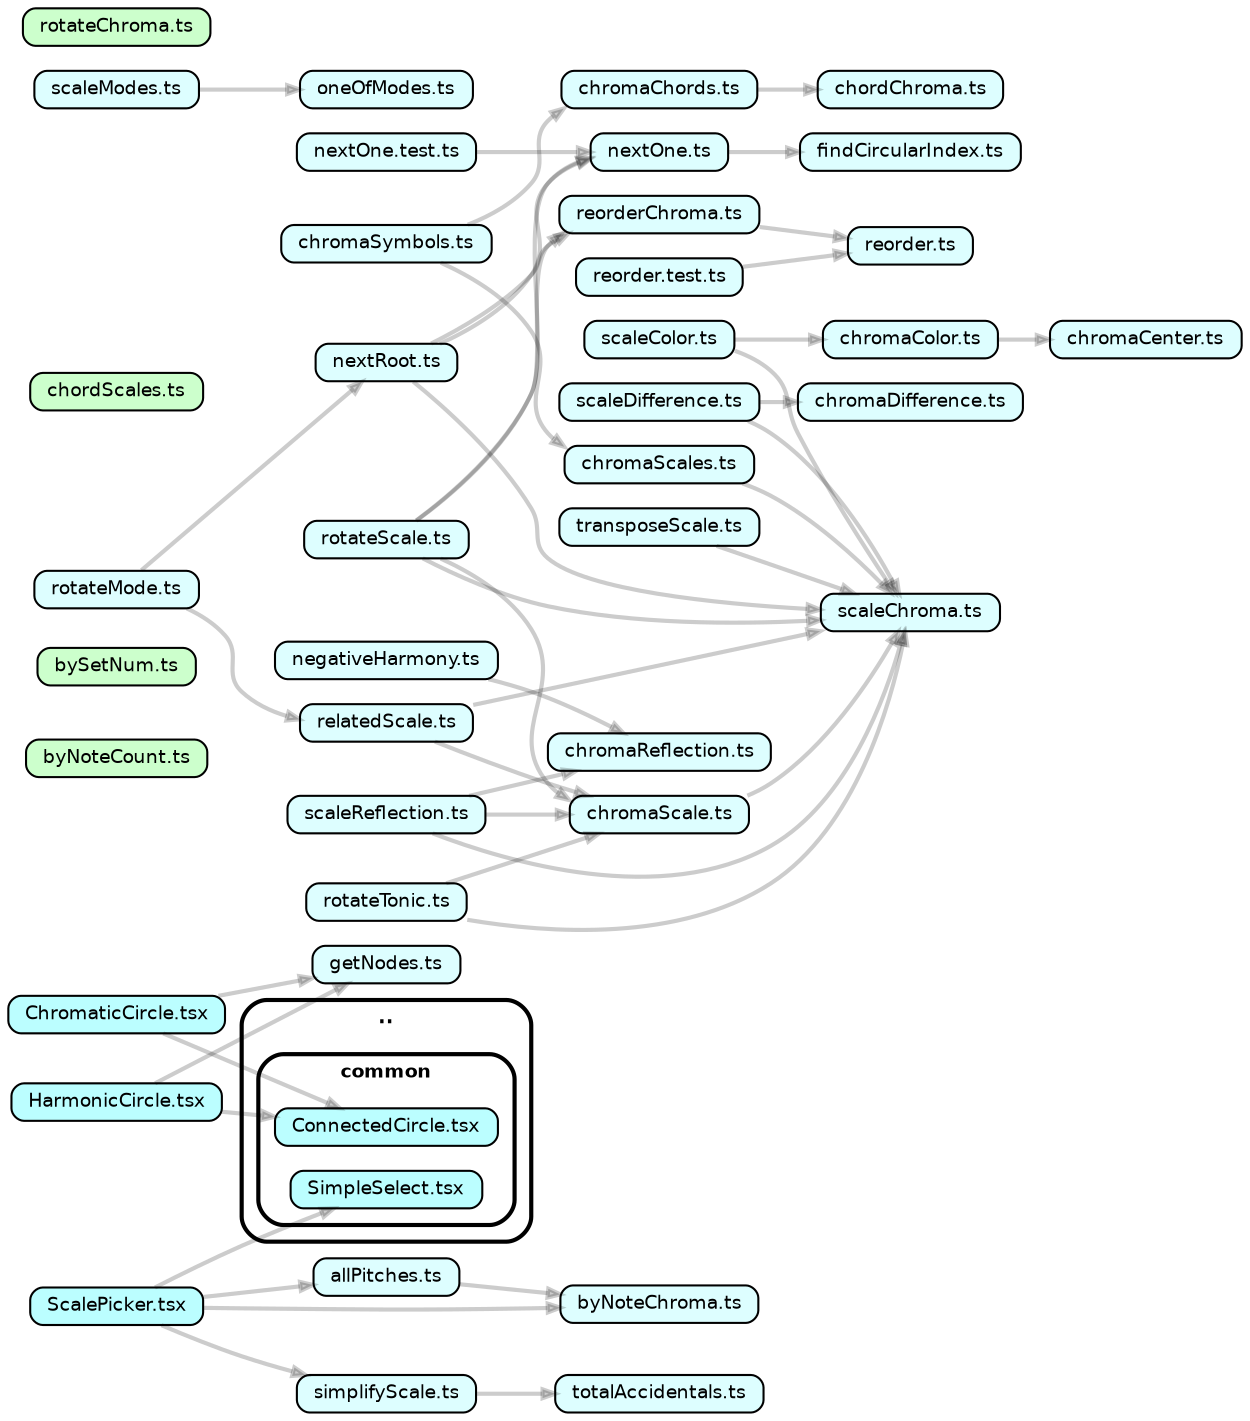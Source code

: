 strict digraph "dependency-cruiser output" {
	graph [bb="0,0,549,641",
		compound=true,
		fillcolor="#ffffff",
		fontname="Helvetica-bold",
		fontsize=9,
		nodesep=0.16,
		ordering=out,
		overlap=false,
		rankdir=LR,
		ranksep=0.18,
		splines=true,
		style="rounded,bold,filled"
	];
	node [color=black,
		fillcolor="#ffffcc",
		fontcolor=black,
		fontname=Helvetica,
		fontsize=9,
		height=0.2,
		label="\N",
		shape=box,
		style="rounded, filled"
	];
	edge [arrowhead=normal,
		arrowsize=0.6,
		color="#00000033",
		fontname=Helvetica,
		fontsize=9,
		penwidth=2.0
	];
	subgraph "cluster_.." {
		graph [bb="104,82,235,198",
			label="..",
			lheight=0.14,
			lp="169.5,189",
			lwidth=0.07
		];
		subgraph "cluster_../common" {
			graph [bb="112,90,227,172",
				label=common,
				lheight=0.14,
				lp="169.5,163",
				lwidth=0.53
			];
			"../common/ConnectedCircle.tsx"	[URL="../common/ConnectedCircle.tsx",
				fillcolor="#bbfeff",
				height=0.25,
				label="ConnectedCircle.tsx",
				pos="169.5,137",
				width=1.375];
			"../common/SimpleSelect.tsx"	[URL="../common/SimpleSelect.tsx",
				fillcolor="#bbfeff",
				height=0.25,
				label="SimpleSelect.tsx",
				pos="169.5,107",
				width=1.1667];
		}
	}
	"ChromaticCircle.tsx"	[URL="ChromaticCircle.tsx",
		fillcolor="#bbfeff",
		height=0.25,
		label="ChromaticCircle.tsx",
		pos="48,149",
		width=1.3333];
	"ChromaticCircle.tsx" -> "../common/ConnectedCircle.tsx"	[pos="e,119.65,141.91 96.23,144.26 101.88,143.69 107.69,143.11 113.44,142.53"];
	"getNodes.ts"	[URL="getNodes.ts",
		fillcolor="#ddfeff",
		height=0.25,
		label="getNodes.ts",
		pos="169.5,215",
		width=0.90278];
	"ChromaticCircle.tsx" -> "getNodes.ts"	[pos="e,152.03,205.9 65.616,158.18 86.752,169.85 123.31,190.04 146.67,202.95"];
	"HarmonicCircle.tsx"	[URL="HarmonicCircle.tsx",
		fillcolor="#bbfeff",
		height=0.25,
		label="HarmonicCircle.tsx",
		pos="48,192",
		width=1.3056];
	"HarmonicCircle.tsx" -> "../common/ConnectedCircle.tsx"	[pos="e,148.74,146.1 68.733,182.92 89.058,173.56 120.82,158.95 143.03,148.72"];
	"HarmonicCircle.tsx" -> "getNodes.ts"	[pos="e,136.84,208.91 95.202,200.89 106.95,203.15 119.44,205.56 130.71,207.73"];
	"ScalePicker.tsx"	[URL="ScalePicker.tsx",
		fillcolor="#bbfeff",
		height=0.25,
		label="ScalePicker.tsx",
		pos="48,51",
		width=1.0972];
	"ScalePicker.tsx" -> "../common/SimpleSelect.tsx"	[pos="e,145.6,97.99 65.173,60.013 76.03,65.943 90.723,73.736 104,80 115.59,85.47 128.6,91.021 139.87,95.656"];
	"allPitches.ts"	[URL="allPitches.ts",
		fillcolor="#ddfeff",
		height=0.25,
		label="allPitches.ts",
		pos="169.5,65",
		width=0.90278];
	"ScalePicker.tsx" -> "allPitches.ts"	[pos="e,136.68,61.272 87.798,55.545 101.51,57.152 116.91,58.955 130.55,60.554"];
	"byNoteChroma.ts"	[URL="byNoteChroma.ts",
		fillcolor="#ddfeff",
		height=0.25,
		label="byNoteChroma.ts",
		pos="292,52",
		width=1.2222];
	"ScalePicker.tsx" -> "byNoteChroma.ts"	[pos="e,247.9,50.305 87.761,50.207 93.213,50.121 98.748,50.048 104,50 162.22,49.471 176.79,48.961 235,50 237.22,50.04 239.49,50.088 241.79,\
50.144"];
	"simplifyScale.ts"	[URL="simplifyScale.ts",
		fillcolor="#ddfeff",
		height=0.25,
		label="simplifyScale.ts",
		pos="169.5,9",
		width=1.1111];
	"ScalePicker.tsx" -> "simplifyScale.ts"	[pos="e,132.74,18.025 68.081,41.891 78.544,37.096 91.829,31.33 104,27 111.33,24.392 119.24,21.917 126.92,19.684"];
	"allPitches.ts" -> "byNoteChroma.ts"	[pos="e,247.77,56.663 202.16,61.584 214.25,60.28 228.35,58.759 241.7,57.319"];
	"totalAccidentals.ts"	[URL="totalAccidentals.ts",
		fillcolor="#ddfeff",
		height=0.25,
		label="totalAccidentals.ts",
		pos="292,9",
		width=1.25];
	"simplifyScale.ts" -> "totalAccidentals.ts"	[pos="e,246.64,9 209.62,9 219.5,9 230.25,9 240.6,9"];
	"byNoteCount.ts"	[URL="byNoteCount.ts",
		fillcolor="#ccffcc",
		height=0.25,
		label="byNoteCount.ts",
		pos="48,226",
		width=1.1111];
	"bySetNum.ts"	[URL="bySetNum.ts",
		fillcolor="#ccffcc",
		height=0.25,
		label="bySetNum.ts",
		pos="48,258",
		width=0.94444];
	"chordChroma.ts"	[URL="chordChroma.ts",
		fillcolor="#ddfeff",
		height=0.25,
		label="chordChroma.ts",
		pos="403,617",
		width=1.1389];
	"chordScales.ts"	[URL="chordScales.ts",
		fillcolor="#ccffcc",
		height=0.25,
		label="chordScales.ts",
		pos="48,469",
		width=1.0694];
	"chromaCenter.ts"	[URL="chromaCenter.ts",
		fillcolor="#ddfeff",
		height=0.25,
		label="chromaCenter.ts",
		pos="507,587",
		width=1.1667];
	"chromaChords.ts"	[URL="chromaChords.ts",
		fillcolor="#ddfeff",
		height=0.25,
		label="chromaChords.ts",
		pos="292,617",
		width=1.1944];
	"chromaChords.ts" -> "chordChroma.ts"	[pos="e,361.76,617 335.14,617 341.84,617 348.8,617 355.59,617"];
	"chromaColor.ts"	[URL="chromaColor.ts",
		fillcolor="#ddfeff",
		height=0.25,
		label="chromaColor.ts",
		pos="403,587",
		width=1.0972];
	"chromaColor.ts" -> "chromaCenter.ts"	[pos="e,464.66,587 442.56,587 447.75,587 453.13,587 458.45,587"];
	"chromaDifference.ts"	[URL="chromaDifference.ts",
		fillcolor="#ddfeff",
		height=0.25,
		label="chromaDifference.ts",
		pos="403,557",
		width=1.3611];
	"chromaReflection.ts"	[URL="chromaReflection.ts",
		fillcolor="#ddfeff",
		height=0.25,
		label="chromaReflection.ts",
		pos="292,497",
		width=1.3611];
	"chromaScale.ts"	[URL="chromaScale.ts",
		fillcolor="#ddfeff",
		height=0.25,
		label="chromaScale.ts",
		pos="292,385",
		width=1.1111];
	"scaleChroma.ts"	[URL="scaleChroma.ts",
		fillcolor="#ddfeff",
		height=0.25,
		label="scaleChroma.ts",
		pos="403,426",
		width=1.1111];
	"chromaScale.ts" -> "scaleChroma.ts"	[pos="e,377.96,416.92 317.42,394.15 324.98,396.98 333.34,400.12 341,403 351.18,406.83 362.32,411.03 372.26,414.77"];
	"chromaScales.ts"	[URL="chromaScales.ts",
		fillcolor="#ddfeff",
		height=0.25,
		label="chromaScales.ts",
		pos="292,527",
		width=1.1667];
	"chromaScales.ts" -> "scaleChroma.ts"	[pos="e,398.05,435.02 330.84,517.82 334.43,516.18 337.89,514.26 341,512 367.04,493.08 386.08,459.59 395.46,440.46"];
	"chromaSymbols.ts"	[URL="chromaSymbols.ts",
		fillcolor="#ddfeff",
		height=0.25,
		label="chromaSymbols.ts",
		pos="169.5,572",
		width=1.2778];
	"chromaSymbols.ts" -> "chromaChords.ts"	[pos="e,252.37,607.98 215.74,577.31 222.65,579.54 229.35,582.66 235,587 240.99,591.6 237.18,597.18 243,602 244.24,603.02 245.54,603.98 \
246.9,604.87"];
	"chromaSymbols.ts" -> "chromaScales.ts"	[pos="e,260.65,536.03 190.93,562.97 205.35,556.74 225.2,548.45 243,542 246.81,540.62 250.81,539.25 254.81,537.93"];
	"findCircularIndex.ts"	[URL="findCircularIndex.ts",
		fillcolor="#ddfeff",
		height=0.25,
		label="findCircularIndex.ts",
		pos="403,329",
		width=1.3194];
	"negativeHarmony.ts"	[URL="negativeHarmony.ts",
		fillcolor="#ddfeff",
		height=0.25,
		label="negativeHarmony.ts",
		pos="169.5,497",
		width=1.3611];
	"negativeHarmony.ts" -> "chromaReflection.ts"	[pos="e,242.67,497 218.82,497 224.59,497 230.51,497 236.36,497"];
	"nextOne.test.ts"	[URL="nextOne.test.ts",
		fillcolor="#ddfeff",
		height=0.25,
		label="nextOne.test.ts",
		pos="169.5,328",
		width=1.0694];
	"nextOne.ts"	[URL="nextOne.ts",
		fillcolor="#ddfeff",
		height=0.25,
		label="nextOne.ts",
		pos="292,329",
		width=0.83333];
	"nextOne.test.ts" -> "nextOne.ts"	[pos="e,261.75,328.76 208.3,328.31 223.39,328.44 240.69,328.58 255.55,328.71"];
	"nextOne.ts" -> "findCircularIndex.ts"	[pos="e,355.44,329 322.21,329 330.59,329 340,329 349.33,329"];
	"nextRoot.ts"	[URL="nextRoot.ts",
		fillcolor="#ddfeff",
		height=0.25,
		label="nextRoot.ts",
		pos="169.5,298",
		width=0.86111];
	"nextRoot.ts" -> "scaleChroma.ts"	[pos="e,395.36,416.9 200.8,290.67 243.93,281.03 320.14,267.17 341,284 362.24,301.13 344.1,318.58 354,344 363.81,369.19 380.73,395.73 391.64,\
411.57"];
	"nextRoot.ts" -> "nextOne.ts"	[pos="e,261.72,320.34 200.76,304.71 211.59,307.2 223.87,310.12 235,313 241.67,314.73 248.76,316.67 255.57,318.59"];
	"reorderChroma.ts"	[URL="reorderChroma.ts",
		fillcolor="#ddfeff",
		height=0.25,
		label="reorderChroma.ts",
		pos="292,299",
		width=1.2361];
	"nextRoot.ts" -> "reorderChroma.ts"	[pos="e,247.19,298.64 200.6,298.25 212.81,298.35 227.25,298.47 240.96,298.58"];
	"reorder.ts"	[URL="reorder.ts",
		fillcolor="#ddfeff",
		height=0.25,
		label="reorder.ts",
		pos="403,258",
		width=0.77778];
	"reorderChroma.ts" -> "reorder.ts"	[pos="e,377.88,267.07 317.19,289.9 333.42,283.8 354.91,275.71 372.19,269.21"];
	"oneOfModes.ts"	[URL="oneOfModes.ts",
		fillcolor="#ddfeff",
		height=0.25,
		label="oneOfModes.ts",
		pos="169.5,602",
		width=1.0833];
	"relatedScale.ts"	[URL="relatedScale.ts",
		fillcolor="#ddfeff",
		height=0.25,
		label="relatedScale.ts",
		pos="169.5,268",
		width=1.0694];
	"relatedScale.ts" -> "chromaScale.ts"	[pos="e,275.34,375.99 208.26,269.14 218.24,271.3 228.13,275.42 235,283 253.36,303.26 229.96,319.97 243,344 249.32,355.65 260.38,365.44 \
270.29,372.53"];
	"relatedScale.ts" -> "scaleChroma.ts"	[pos="e,395.25,416.94 199.42,258.96 236.82,249.24 301.79,239.34 341,273 365.34,293.9 342.84,313.92 354,344 363.49,369.57 380.74,396.31 \
391.77,412.04"];
	"reorder.test.ts"	[URL="reorder.test.ts",
		fillcolor="#ddfeff",
		height=0.25,
		label="reorder.test.ts",
		pos="292,217",
		width=1];
	"reorder.test.ts" -> "reorder.ts"	[pos="e,377.96,248.92 317.42,226.15 324.98,228.98 333.34,232.12 341,235 351.18,238.83 362.32,243.03 372.26,246.77"];
	"rotateChroma.ts"	[URL="rotateChroma.ts",
		fillcolor="#ccffcc",
		height=0.25,
		label="rotateChroma.ts",
		pos="48,632",
		width=1.1389];
	"rotateMode.ts"	[URL="rotateMode.ts",
		fillcolor="#ddfeff",
		height=0.25,
		label="rotateMode.ts",
		pos="48,289",
		width=1];
	"rotateMode.ts" -> "nextRoot.ts"	[pos="e,138.39,295.73 84.208,291.65 99.268,292.79 116.85,294.11 132.04,295.25"];
	"rotateMode.ts" -> "relatedScale.ts"	[pos="e,130.63,274.66 84.208,282.81 96.865,280.59 111.3,278.05 124.6,275.71"];
	"rotateScale.ts"	[URL="rotateScale.ts",
		fillcolor="#ddfeff",
		height=0.25,
		label="rotateScale.ts",
		pos="169.5,358",
		width=1];
	"rotateScale.ts" -> "chromaScale.ts"	[pos="e,251.76,376.21 205.68,365.88 218.21,368.69 232.5,371.89 245.75,374.86"];
	"rotateScale.ts" -> "scaleChroma.ts"	[pos="e,395.35,416.83 205.72,353.9 241.34,351.23 297.25,351.17 341,370 361.98,379.03 380.42,398.43 391.39,411.84"];
	"rotateScale.ts" -> "nextOne.ts"	[pos="e,261.96,336.36 205.67,349.93 215.2,347.72 225.5,345.29 235,343 241.71,341.38 248.87,339.62 255.74,337.91"];
	"rotateScale.ts" -> "reorderChroma.ts"	[pos="e,250.42,308.19 205.6,356.64 216.21,354.58 227.12,350.56 235,343 244.64,333.74 233.71,323.61 243,314 243.68,313.29 244.4,312.62 \
245.14,311.98"];
	"rotateTonic.ts"	[URL="rotateTonic.ts",
		fillcolor="#ddfeff",
		height=0.25,
		label="rotateTonic.ts",
		pos="169.5,399",
		width=0.98611];
	"rotateTonic.ts" -> "chromaScale.ts"	[pos="e,251.8,389.55 205.03,394.99 217.7,393.52 232.23,391.83 245.7,390.26"];
	"rotateTonic.ts" -> "scaleChroma.ts"	[pos="e,362.84,421.43 205.16,403.04 245.51,407.75 312.3,415.54 356.73,420.72"];
	"scaleColor.ts"	[URL="scaleColor.ts",
		fillcolor="#ddfeff",
		height=0.25,
		label="scaleColor.ts",
		pos="292,587",
		width=0.97222];
	"scaleColor.ts" -> "chromaColor.ts"	[pos="e,363.37,587 327.19,587 336.7,587 347.18,587 357.2,587"];
	"scaleColor.ts" -> "scaleChroma.ts"	[pos="e,398.28,435.05 327.02,580.49 332.12,578.41 337,575.65 341,572 342.3,570.81 380.68,477.78 395.89,440.86"];
	"scaleDifference.ts"	[URL="scaleDifference.ts",
		fillcolor="#ddfeff",
		height=0.25,
		label="scaleDifference.ts",
		pos="292,557",
		width=1.2361];
	"scaleDifference.ts" -> "chromaDifference.ts"	[pos="e,353.99,557 336.71,557 340.35,557 344.06,557 347.77,557"];
	"scaleDifference.ts" -> "scaleChroma.ts"	[pos="e,399.8,435.05 332.12,547.76 335.3,546.14 338.32,544.24 341,542 373.57,514.85 391.05,465.76 398.14,441.06"];
	"scaleModes.ts"	[URL="scaleModes.ts",
		fillcolor="#ddfeff",
		height=0.25,
		label="scaleModes.ts",
		pos="48,602",
		width=1.0417];
	"scaleModes.ts" -> "oneOfModes.ts"	[pos="e,130.15,602 85.503,602 97.654,602 111.33,602 124.01,602"];
	"scaleReflection.ts"	[URL="scaleReflection.ts",
		fillcolor="#ddfeff",
		height=0.25,
		label="scaleReflection.ts",
		pos="169.5,439",
		width=1.2361];
	"scaleReflection.ts" -> "chromaReflection.ts"	[pos="e,258.35,487.92 183.63,448.06 197.78,457.51 221.21,472.29 243,482 246.04,483.35 249.24,484.64 252.48,485.84"];
	"scaleReflection.ts" -> "chromaScale.ts"	[pos="e,274.57,394.11 195.88,429.89 207.87,425.4 222.3,419.73 235,414 246.45,408.83 258.89,402.47 269.13,397.02"];
	"scaleReflection.ts" -> "scaleChroma.ts"	[pos="e,362.89,428.2 214.04,436.55 254.78,434.27 315.39,430.86 356.69,428.54"];
	"transposeScale.ts"	[URL="transposeScale.ts",
		fillcolor="#ddfeff",
		height=0.25,
		label="transposeScale.ts",
		pos="292,467",
		width=1.2361];
	"transposeScale.ts" -> "scaleChroma.ts"	[pos="e,377.96,435.08 317.42,457.85 324.98,455.02 333.34,451.88 341,449 351.18,445.17 362.32,440.97 372.26,437.23"];
}
